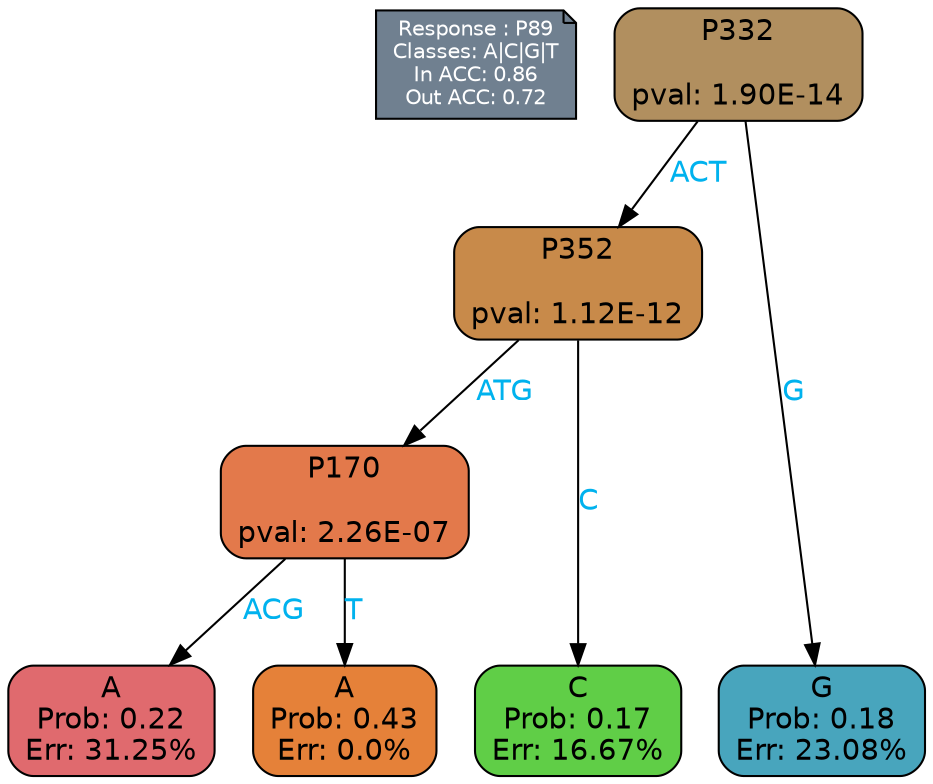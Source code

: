 digraph Tree {
node [shape=box, style="filled, rounded", color="black", fontname=helvetica] ;
graph [ranksep=equally, splines=polylines, bgcolor=transparent, dpi=600] ;
edge [fontname=helvetica] ;
LEGEND [label="Response : P89
Classes: A|C|G|T
In ACC: 0.86
Out ACC: 0.72
",shape=note,align=left,style=filled,fillcolor="slategray",fontcolor="white",fontsize=10];1 [label="P332

pval: 1.90E-14", fillcolor="#b18f5f"] ;
2 [label="P352

pval: 1.12E-12", fillcolor="#c88a4a"] ;
3 [label="P170

pval: 2.26E-07", fillcolor="#e3794b"] ;
4 [label="A
Prob: 0.22
Err: 31.25%", fillcolor="#e06a6e"] ;
5 [label="A
Prob: 0.43
Err: 0.0%", fillcolor="#e58139"] ;
6 [label="C
Prob: 0.17
Err: 16.67%", fillcolor="#60ce47"] ;
7 [label="G
Prob: 0.18
Err: 23.08%", fillcolor="#48a5bd"] ;
1 -> 2 [label="ACT",fontcolor=deepskyblue2] ;
1 -> 7 [label="G",fontcolor=deepskyblue2] ;
2 -> 3 [label="ATG",fontcolor=deepskyblue2] ;
2 -> 6 [label="C",fontcolor=deepskyblue2] ;
3 -> 4 [label="ACG",fontcolor=deepskyblue2] ;
3 -> 5 [label="T",fontcolor=deepskyblue2] ;
{rank = same; 4;5;6;7;}{rank = same; LEGEND;1;}}